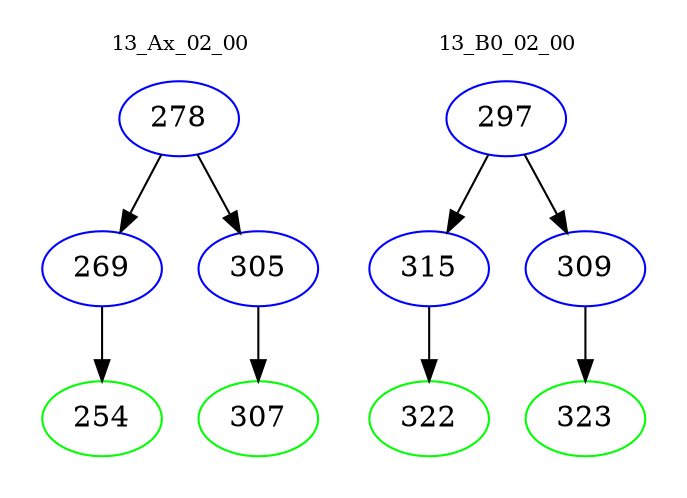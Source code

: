 digraph{
subgraph cluster_0 {
color = white
label = "13_Ax_02_00";
fontsize=10;
T0_278 [label="278", color="blue"]
T0_278 -> T0_269 [color="black"]
T0_269 [label="269", color="blue"]
T0_269 -> T0_254 [color="black"]
T0_254 [label="254", color="green"]
T0_278 -> T0_305 [color="black"]
T0_305 [label="305", color="blue"]
T0_305 -> T0_307 [color="black"]
T0_307 [label="307", color="green"]
}
subgraph cluster_1 {
color = white
label = "13_B0_02_00";
fontsize=10;
T1_297 [label="297", color="blue"]
T1_297 -> T1_315 [color="black"]
T1_315 [label="315", color="blue"]
T1_315 -> T1_322 [color="black"]
T1_322 [label="322", color="green"]
T1_297 -> T1_309 [color="black"]
T1_309 [label="309", color="blue"]
T1_309 -> T1_323 [color="black"]
T1_323 [label="323", color="green"]
}
}
